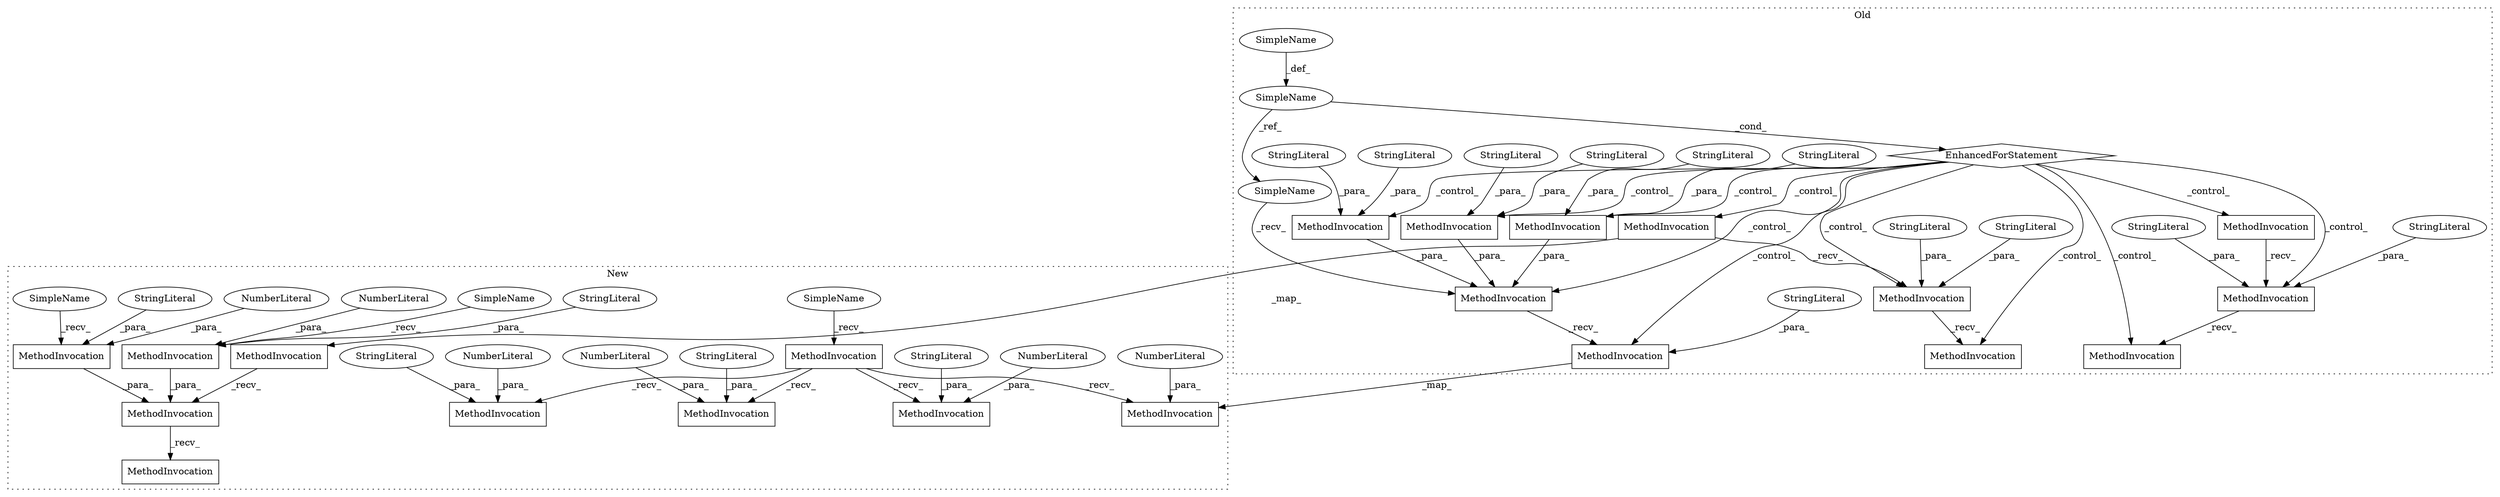 digraph G {
subgraph cluster0 {
3 [label="MethodInvocation" a="32" s="7820,7839" l="9,1" shape="box"];
4 [label="MethodInvocation" a="32" s="8046" l="9" shape="box"];
6 [label="MethodInvocation" a="32" s="7791,7863" l="7,1" shape="box"];
7 [label="MethodInvocation" a="32" s="7962" l="9" shape="box"];
8 [label="MethodInvocation" a="32" s="7979,8003" l="11,1" shape="box"];
9 [label="MethodInvocation" a="32" s="7905,7919" l="11,1" shape="box"];
11 [label="MethodInvocation" a="32" s="7921,7960" l="16,1" shape="box"];
13 [label="MethodInvocation" a="32" s="7798,7817" l="9,1" shape="box"];
17 [label="MethodInvocation" a="32" s="8005,8044" l="16,1" shape="box"];
19 [label="MethodInvocation" a="32" s="7842,7862" l="9,1" shape="box"];
20 [label="MethodInvocation" a="32" s="7876,7896" l="9,1" shape="box"];
30 [label="SimpleName" a="42" s="7711" l="9" shape="ellipse"];
31 [label="SimpleName" a="42" s="7723" l="10" shape="ellipse"];
32 [label="SimpleName" a="42" s="7781" l="9" shape="ellipse"];
38 [label="StringLiteral" a="45" s="8033" l="3" shape="ellipse"];
39 [label="StringLiteral" a="45" s="7957" l="3" shape="ellipse"];
41 [label="StringLiteral" a="45" s="7814" l="3" shape="ellipse"];
42 [label="StringLiteral" a="45" s="7893" l="3" shape="ellipse"];
43 [label="StringLiteral" a="45" s="7851" l="6" shape="ellipse"];
44 [label="StringLiteral" a="45" s="7829" l="5" shape="ellipse"];
45 [label="EnhancedForStatement" a="70" s="7671,7733" l="5,2" shape="diamond"];
46 [label="StringLiteral" a="45" s="7937" l="5" shape="ellipse"];
47 [label="StringLiteral" a="45" s="8026" l="5" shape="ellipse"];
48 [label="StringLiteral" a="45" s="7807" l="5" shape="ellipse"];
49 [label="StringLiteral" a="45" s="7836" l="3" shape="ellipse"];
50 [label="StringLiteral" a="45" s="7859" l="3" shape="ellipse"];
label = "Old";
style="dotted";
}
subgraph cluster1 {
1 [label="MethodInvocation" a="32" s="6133" l="8" shape="box"];
2 [label="MethodInvocation" a="32" s="6197,6210" l="4,1" shape="box"];
5 [label="MethodInvocation" a="32" s="6247,6272" l="11,1" shape="box"];
10 [label="MethodInvocation" a="32" s="6371" l="9" shape="box"];
12 [label="MethodInvocation" a="32" s="6304,6327" l="15,1" shape="box"];
14 [label="MethodInvocation" a="32" s="6335,6359" l="15,1" shape="box"];
15 [label="MethodInvocation" a="32" s="6283,6360" l="16,1" shape="box"];
16 [label="MethodInvocation" a="32" s="6174,6186" l="4,1" shape="box"];
18 [label="MethodInvocation" a="32" s="6222,6240" l="9,1" shape="box"];
21 [label="MethodInvocation" a="32" s="6151,6163" l="4,1" shape="box"];
22 [label="NumberLiteral" a="34" s="6185" l="1" shape="ellipse"];
23 [label="NumberLiteral" a="34" s="6326" l="1" shape="ellipse"];
24 [label="NumberLiteral" a="34" s="6239" l="1" shape="ellipse"];
25 [label="NumberLiteral" a="34" s="6209" l="1" shape="ellipse"];
26 [label="NumberLiteral" a="34" s="6358" l="1" shape="ellipse"];
27 [label="NumberLiteral" a="34" s="6162" l="1" shape="ellipse"];
28 [label="SimpleName" a="42" s="6123" l="9" shape="ellipse"];
29 [label="SimpleName" a="42" s="6330" l="4" shape="ellipse"];
33 [label="SimpleName" a="42" s="6299" l="4" shape="ellipse"];
34 [label="StringLiteral" a="45" s="6201" l="6" shape="ellipse"];
35 [label="StringLiteral" a="45" s="6319" l="5" shape="ellipse"];
36 [label="StringLiteral" a="45" s="6178" l="5" shape="ellipse"];
37 [label="StringLiteral" a="45" s="6155" l="5" shape="ellipse"];
40 [label="StringLiteral" a="45" s="6350" l="6" shape="ellipse"];
label = "New";
style="dotted";
}
1 -> 18 [label="_recv_"];
1 -> 21 [label="_recv_"];
1 -> 16 [label="_recv_"];
1 -> 2 [label="_recv_"];
3 -> 6 [label="_para_"];
5 -> 15 [label="_recv_"];
6 -> 20 [label="_recv_"];
8 -> 17 [label="_recv_"];
8 -> 5 [label="_map_"];
9 -> 11 [label="_recv_"];
11 -> 7 [label="_recv_"];
12 -> 15 [label="_para_"];
13 -> 6 [label="_para_"];
14 -> 15 [label="_para_"];
15 -> 10 [label="_recv_"];
17 -> 4 [label="_recv_"];
19 -> 6 [label="_para_"];
20 -> 18 [label="_map_"];
22 -> 16 [label="_para_"];
23 -> 12 [label="_para_"];
24 -> 18 [label="_para_"];
25 -> 2 [label="_para_"];
26 -> 14 [label="_para_"];
27 -> 21 [label="_para_"];
28 -> 1 [label="_recv_"];
29 -> 14 [label="_recv_"];
30 -> 45 [label="_cond_"];
30 -> 32 [label="_ref_"];
31 -> 30 [label="_def_"];
32 -> 6 [label="_recv_"];
33 -> 12 [label="_recv_"];
34 -> 2 [label="_para_"];
35 -> 12 [label="_para_"];
36 -> 16 [label="_para_"];
37 -> 21 [label="_para_"];
38 -> 17 [label="_para_"];
39 -> 11 [label="_para_"];
40 -> 14 [label="_para_"];
41 -> 13 [label="_para_"];
42 -> 20 [label="_para_"];
43 -> 19 [label="_para_"];
44 -> 3 [label="_para_"];
45 -> 4 [label="_control_"];
45 -> 9 [label="_control_"];
45 -> 8 [label="_control_"];
45 -> 13 [label="_control_"];
45 -> 17 [label="_control_"];
45 -> 6 [label="_control_"];
45 -> 11 [label="_control_"];
45 -> 19 [label="_control_"];
45 -> 7 [label="_control_"];
45 -> 3 [label="_control_"];
45 -> 20 [label="_control_"];
46 -> 11 [label="_para_"];
47 -> 17 [label="_para_"];
48 -> 13 [label="_para_"];
49 -> 3 [label="_para_"];
50 -> 19 [label="_para_"];
}